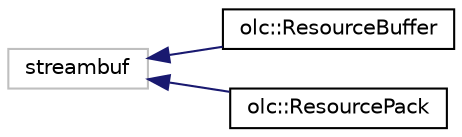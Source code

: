 digraph "Graphical Class Hierarchy"
{
 // LATEX_PDF_SIZE
  edge [fontname="Helvetica",fontsize="10",labelfontname="Helvetica",labelfontsize="10"];
  node [fontname="Helvetica",fontsize="10",shape=record];
  rankdir="LR";
  Node19 [label="streambuf",height=0.2,width=0.4,color="grey75", fillcolor="white", style="filled",tooltip=" "];
  Node19 -> Node0 [dir="back",color="midnightblue",fontsize="10",style="solid",fontname="Helvetica"];
  Node0 [label="olc::ResourceBuffer",height=0.2,width=0.4,color="black", fillcolor="white", style="filled",URL="$structolc_1_1_resource_buffer.html",tooltip=" "];
  Node19 -> Node21 [dir="back",color="midnightblue",fontsize="10",style="solid",fontname="Helvetica"];
  Node21 [label="olc::ResourcePack",height=0.2,width=0.4,color="black", fillcolor="white", style="filled",URL="$classolc_1_1_resource_pack.html",tooltip=" "];
}
